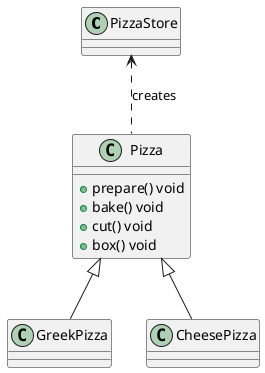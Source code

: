 @startuml FactoryPattern
class PizzaStore
class Pizza{
  +prepare() void 
  +bake() void
  +cut() void
  +box() void
}
class GreekPizza extends Pizza
class CheesePizza extends Pizza

PizzaStore <.. Pizza : creates

@enduml